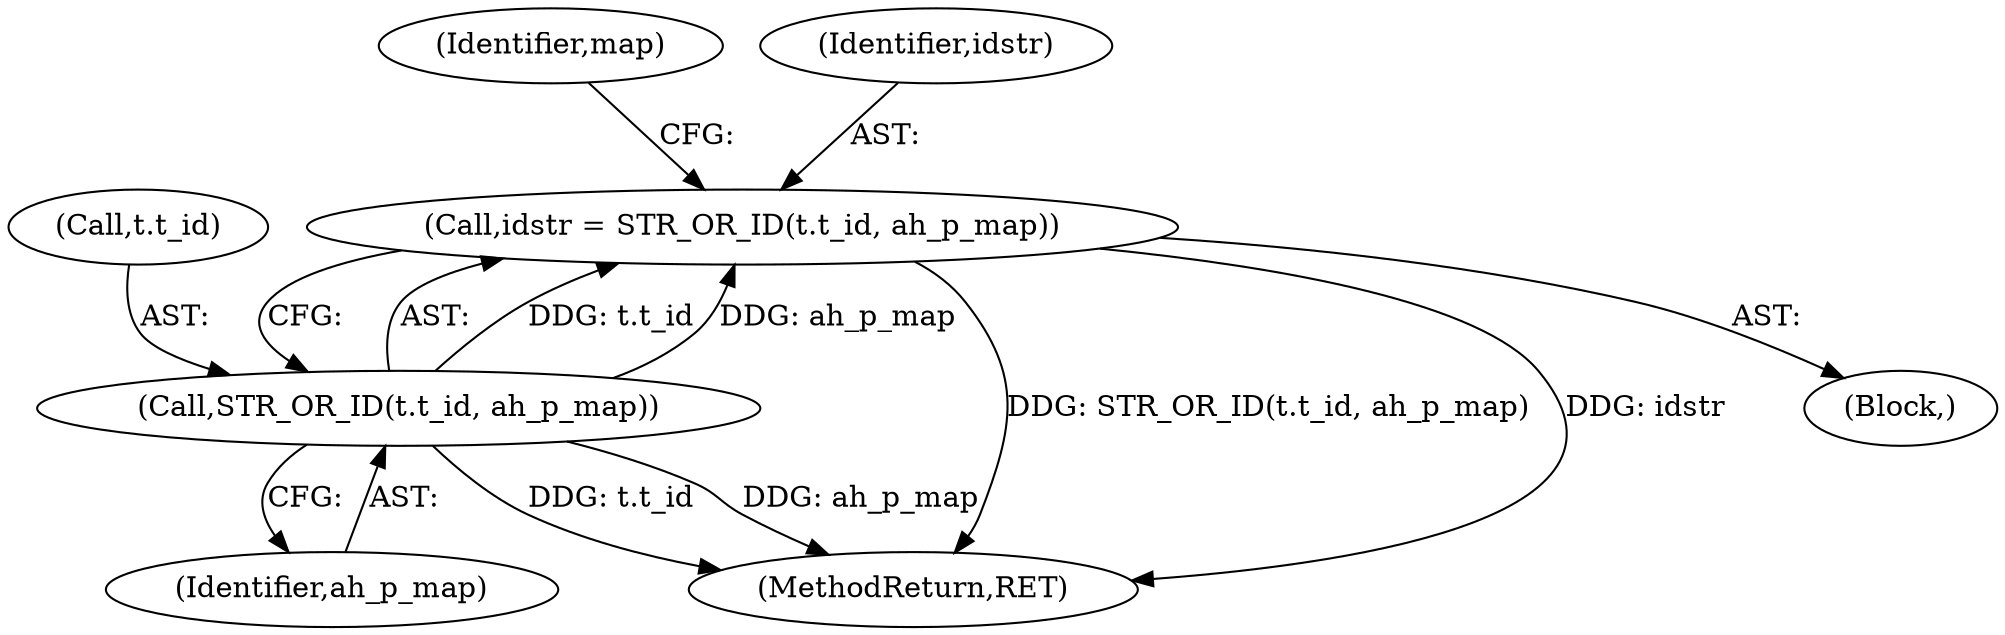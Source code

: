digraph "0_tcpdump_e0a5a02b0fc1900a69d6c37ed0aab36fb8494e6d_2@pointer" {
"1000164" [label="(Call,idstr = STR_OR_ID(t.t_id, ah_p_map))"];
"1000166" [label="(Call,STR_OR_ID(t.t_id, ah_p_map))"];
"1000164" [label="(Call,idstr = STR_OR_ID(t.t_id, ah_p_map))"];
"1000172" [label="(Identifier,map)"];
"1000167" [label="(Call,t.t_id)"];
"1000141" [label="(Block,)"];
"1000170" [label="(Identifier,ah_p_map)"];
"1000329" [label="(MethodReturn,RET)"];
"1000165" [label="(Identifier,idstr)"];
"1000166" [label="(Call,STR_OR_ID(t.t_id, ah_p_map))"];
"1000164" -> "1000141"  [label="AST: "];
"1000164" -> "1000166"  [label="CFG: "];
"1000165" -> "1000164"  [label="AST: "];
"1000166" -> "1000164"  [label="AST: "];
"1000172" -> "1000164"  [label="CFG: "];
"1000164" -> "1000329"  [label="DDG: STR_OR_ID(t.t_id, ah_p_map)"];
"1000164" -> "1000329"  [label="DDG: idstr"];
"1000166" -> "1000164"  [label="DDG: t.t_id"];
"1000166" -> "1000164"  [label="DDG: ah_p_map"];
"1000166" -> "1000170"  [label="CFG: "];
"1000167" -> "1000166"  [label="AST: "];
"1000170" -> "1000166"  [label="AST: "];
"1000166" -> "1000329"  [label="DDG: t.t_id"];
"1000166" -> "1000329"  [label="DDG: ah_p_map"];
}
